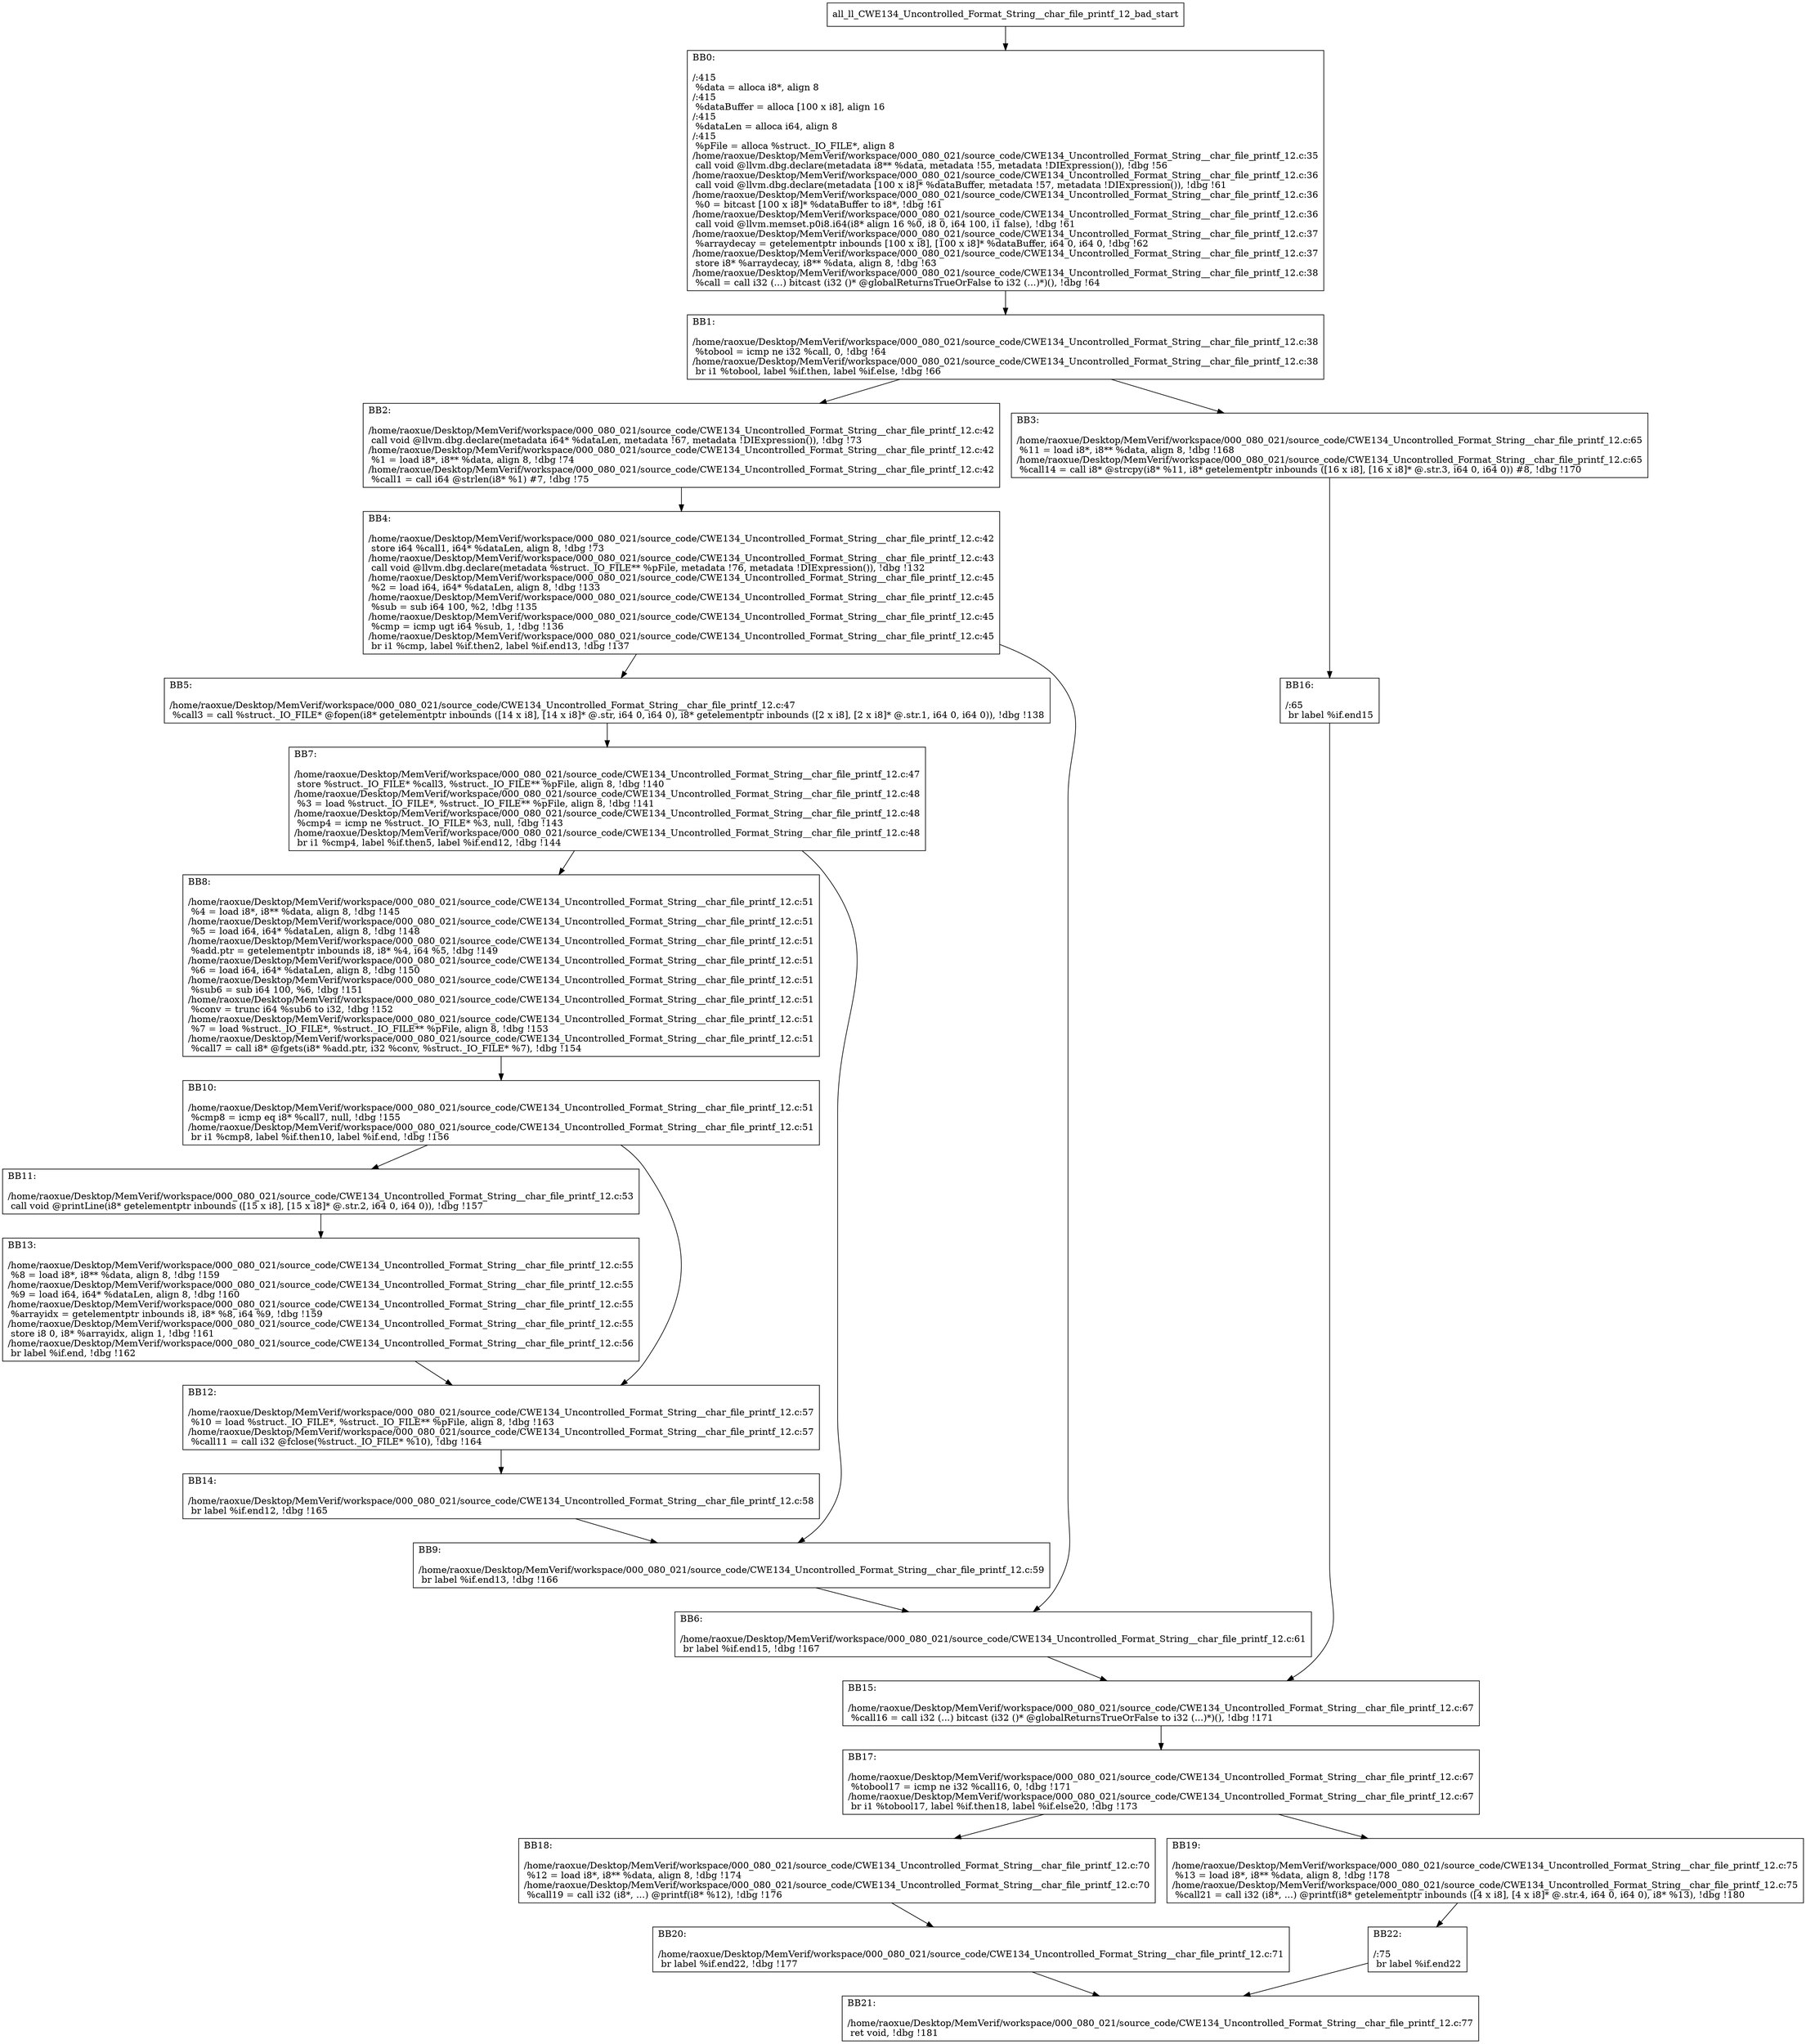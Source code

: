 digraph "CFG for'all_ll_CWE134_Uncontrolled_Format_String__char_file_printf_12_bad' function" {
	BBall_ll_CWE134_Uncontrolled_Format_String__char_file_printf_12_bad_start[shape=record,label="{all_ll_CWE134_Uncontrolled_Format_String__char_file_printf_12_bad_start}"];
	BBall_ll_CWE134_Uncontrolled_Format_String__char_file_printf_12_bad_start-> all_ll_CWE134_Uncontrolled_Format_String__char_file_printf_12_badBB0;
	all_ll_CWE134_Uncontrolled_Format_String__char_file_printf_12_badBB0 [shape=record, label="{BB0:\l\l/:415\l
  %data = alloca i8*, align 8\l
/:415\l
  %dataBuffer = alloca [100 x i8], align 16\l
/:415\l
  %dataLen = alloca i64, align 8\l
/:415\l
  %pFile = alloca %struct._IO_FILE*, align 8\l
/home/raoxue/Desktop/MemVerif/workspace/000_080_021/source_code/CWE134_Uncontrolled_Format_String__char_file_printf_12.c:35\l
  call void @llvm.dbg.declare(metadata i8** %data, metadata !55, metadata !DIExpression()), !dbg !56\l
/home/raoxue/Desktop/MemVerif/workspace/000_080_021/source_code/CWE134_Uncontrolled_Format_String__char_file_printf_12.c:36\l
  call void @llvm.dbg.declare(metadata [100 x i8]* %dataBuffer, metadata !57, metadata !DIExpression()), !dbg !61\l
/home/raoxue/Desktop/MemVerif/workspace/000_080_021/source_code/CWE134_Uncontrolled_Format_String__char_file_printf_12.c:36\l
  %0 = bitcast [100 x i8]* %dataBuffer to i8*, !dbg !61\l
/home/raoxue/Desktop/MemVerif/workspace/000_080_021/source_code/CWE134_Uncontrolled_Format_String__char_file_printf_12.c:36\l
  call void @llvm.memset.p0i8.i64(i8* align 16 %0, i8 0, i64 100, i1 false), !dbg !61\l
/home/raoxue/Desktop/MemVerif/workspace/000_080_021/source_code/CWE134_Uncontrolled_Format_String__char_file_printf_12.c:37\l
  %arraydecay = getelementptr inbounds [100 x i8], [100 x i8]* %dataBuffer, i64 0, i64 0, !dbg !62\l
/home/raoxue/Desktop/MemVerif/workspace/000_080_021/source_code/CWE134_Uncontrolled_Format_String__char_file_printf_12.c:37\l
  store i8* %arraydecay, i8** %data, align 8, !dbg !63\l
/home/raoxue/Desktop/MemVerif/workspace/000_080_021/source_code/CWE134_Uncontrolled_Format_String__char_file_printf_12.c:38\l
  %call = call i32 (...) bitcast (i32 ()* @globalReturnsTrueOrFalse to i32 (...)*)(), !dbg !64\l
}"];
	all_ll_CWE134_Uncontrolled_Format_String__char_file_printf_12_badBB0-> all_ll_CWE134_Uncontrolled_Format_String__char_file_printf_12_badBB1;
	all_ll_CWE134_Uncontrolled_Format_String__char_file_printf_12_badBB1 [shape=record, label="{BB1:\l\l/home/raoxue/Desktop/MemVerif/workspace/000_080_021/source_code/CWE134_Uncontrolled_Format_String__char_file_printf_12.c:38\l
  %tobool = icmp ne i32 %call, 0, !dbg !64\l
/home/raoxue/Desktop/MemVerif/workspace/000_080_021/source_code/CWE134_Uncontrolled_Format_String__char_file_printf_12.c:38\l
  br i1 %tobool, label %if.then, label %if.else, !dbg !66\l
}"];
	all_ll_CWE134_Uncontrolled_Format_String__char_file_printf_12_badBB1-> all_ll_CWE134_Uncontrolled_Format_String__char_file_printf_12_badBB2;
	all_ll_CWE134_Uncontrolled_Format_String__char_file_printf_12_badBB1-> all_ll_CWE134_Uncontrolled_Format_String__char_file_printf_12_badBB3;
	all_ll_CWE134_Uncontrolled_Format_String__char_file_printf_12_badBB2 [shape=record, label="{BB2:\l\l/home/raoxue/Desktop/MemVerif/workspace/000_080_021/source_code/CWE134_Uncontrolled_Format_String__char_file_printf_12.c:42\l
  call void @llvm.dbg.declare(metadata i64* %dataLen, metadata !67, metadata !DIExpression()), !dbg !73\l
/home/raoxue/Desktop/MemVerif/workspace/000_080_021/source_code/CWE134_Uncontrolled_Format_String__char_file_printf_12.c:42\l
  %1 = load i8*, i8** %data, align 8, !dbg !74\l
/home/raoxue/Desktop/MemVerif/workspace/000_080_021/source_code/CWE134_Uncontrolled_Format_String__char_file_printf_12.c:42\l
  %call1 = call i64 @strlen(i8* %1) #7, !dbg !75\l
}"];
	all_ll_CWE134_Uncontrolled_Format_String__char_file_printf_12_badBB2-> all_ll_CWE134_Uncontrolled_Format_String__char_file_printf_12_badBB4;
	all_ll_CWE134_Uncontrolled_Format_String__char_file_printf_12_badBB4 [shape=record, label="{BB4:\l\l/home/raoxue/Desktop/MemVerif/workspace/000_080_021/source_code/CWE134_Uncontrolled_Format_String__char_file_printf_12.c:42\l
  store i64 %call1, i64* %dataLen, align 8, !dbg !73\l
/home/raoxue/Desktop/MemVerif/workspace/000_080_021/source_code/CWE134_Uncontrolled_Format_String__char_file_printf_12.c:43\l
  call void @llvm.dbg.declare(metadata %struct._IO_FILE** %pFile, metadata !76, metadata !DIExpression()), !dbg !132\l
/home/raoxue/Desktop/MemVerif/workspace/000_080_021/source_code/CWE134_Uncontrolled_Format_String__char_file_printf_12.c:45\l
  %2 = load i64, i64* %dataLen, align 8, !dbg !133\l
/home/raoxue/Desktop/MemVerif/workspace/000_080_021/source_code/CWE134_Uncontrolled_Format_String__char_file_printf_12.c:45\l
  %sub = sub i64 100, %2, !dbg !135\l
/home/raoxue/Desktop/MemVerif/workspace/000_080_021/source_code/CWE134_Uncontrolled_Format_String__char_file_printf_12.c:45\l
  %cmp = icmp ugt i64 %sub, 1, !dbg !136\l
/home/raoxue/Desktop/MemVerif/workspace/000_080_021/source_code/CWE134_Uncontrolled_Format_String__char_file_printf_12.c:45\l
  br i1 %cmp, label %if.then2, label %if.end13, !dbg !137\l
}"];
	all_ll_CWE134_Uncontrolled_Format_String__char_file_printf_12_badBB4-> all_ll_CWE134_Uncontrolled_Format_String__char_file_printf_12_badBB5;
	all_ll_CWE134_Uncontrolled_Format_String__char_file_printf_12_badBB4-> all_ll_CWE134_Uncontrolled_Format_String__char_file_printf_12_badBB6;
	all_ll_CWE134_Uncontrolled_Format_String__char_file_printf_12_badBB5 [shape=record, label="{BB5:\l\l/home/raoxue/Desktop/MemVerif/workspace/000_080_021/source_code/CWE134_Uncontrolled_Format_String__char_file_printf_12.c:47\l
  %call3 = call %struct._IO_FILE* @fopen(i8* getelementptr inbounds ([14 x i8], [14 x i8]* @.str, i64 0, i64 0), i8* getelementptr inbounds ([2 x i8], [2 x i8]* @.str.1, i64 0, i64 0)), !dbg !138\l
}"];
	all_ll_CWE134_Uncontrolled_Format_String__char_file_printf_12_badBB5-> all_ll_CWE134_Uncontrolled_Format_String__char_file_printf_12_badBB7;
	all_ll_CWE134_Uncontrolled_Format_String__char_file_printf_12_badBB7 [shape=record, label="{BB7:\l\l/home/raoxue/Desktop/MemVerif/workspace/000_080_021/source_code/CWE134_Uncontrolled_Format_String__char_file_printf_12.c:47\l
  store %struct._IO_FILE* %call3, %struct._IO_FILE** %pFile, align 8, !dbg !140\l
/home/raoxue/Desktop/MemVerif/workspace/000_080_021/source_code/CWE134_Uncontrolled_Format_String__char_file_printf_12.c:48\l
  %3 = load %struct._IO_FILE*, %struct._IO_FILE** %pFile, align 8, !dbg !141\l
/home/raoxue/Desktop/MemVerif/workspace/000_080_021/source_code/CWE134_Uncontrolled_Format_String__char_file_printf_12.c:48\l
  %cmp4 = icmp ne %struct._IO_FILE* %3, null, !dbg !143\l
/home/raoxue/Desktop/MemVerif/workspace/000_080_021/source_code/CWE134_Uncontrolled_Format_String__char_file_printf_12.c:48\l
  br i1 %cmp4, label %if.then5, label %if.end12, !dbg !144\l
}"];
	all_ll_CWE134_Uncontrolled_Format_String__char_file_printf_12_badBB7-> all_ll_CWE134_Uncontrolled_Format_String__char_file_printf_12_badBB8;
	all_ll_CWE134_Uncontrolled_Format_String__char_file_printf_12_badBB7-> all_ll_CWE134_Uncontrolled_Format_String__char_file_printf_12_badBB9;
	all_ll_CWE134_Uncontrolled_Format_String__char_file_printf_12_badBB8 [shape=record, label="{BB8:\l\l/home/raoxue/Desktop/MemVerif/workspace/000_080_021/source_code/CWE134_Uncontrolled_Format_String__char_file_printf_12.c:51\l
  %4 = load i8*, i8** %data, align 8, !dbg !145\l
/home/raoxue/Desktop/MemVerif/workspace/000_080_021/source_code/CWE134_Uncontrolled_Format_String__char_file_printf_12.c:51\l
  %5 = load i64, i64* %dataLen, align 8, !dbg !148\l
/home/raoxue/Desktop/MemVerif/workspace/000_080_021/source_code/CWE134_Uncontrolled_Format_String__char_file_printf_12.c:51\l
  %add.ptr = getelementptr inbounds i8, i8* %4, i64 %5, !dbg !149\l
/home/raoxue/Desktop/MemVerif/workspace/000_080_021/source_code/CWE134_Uncontrolled_Format_String__char_file_printf_12.c:51\l
  %6 = load i64, i64* %dataLen, align 8, !dbg !150\l
/home/raoxue/Desktop/MemVerif/workspace/000_080_021/source_code/CWE134_Uncontrolled_Format_String__char_file_printf_12.c:51\l
  %sub6 = sub i64 100, %6, !dbg !151\l
/home/raoxue/Desktop/MemVerif/workspace/000_080_021/source_code/CWE134_Uncontrolled_Format_String__char_file_printf_12.c:51\l
  %conv = trunc i64 %sub6 to i32, !dbg !152\l
/home/raoxue/Desktop/MemVerif/workspace/000_080_021/source_code/CWE134_Uncontrolled_Format_String__char_file_printf_12.c:51\l
  %7 = load %struct._IO_FILE*, %struct._IO_FILE** %pFile, align 8, !dbg !153\l
/home/raoxue/Desktop/MemVerif/workspace/000_080_021/source_code/CWE134_Uncontrolled_Format_String__char_file_printf_12.c:51\l
  %call7 = call i8* @fgets(i8* %add.ptr, i32 %conv, %struct._IO_FILE* %7), !dbg !154\l
}"];
	all_ll_CWE134_Uncontrolled_Format_String__char_file_printf_12_badBB8-> all_ll_CWE134_Uncontrolled_Format_String__char_file_printf_12_badBB10;
	all_ll_CWE134_Uncontrolled_Format_String__char_file_printf_12_badBB10 [shape=record, label="{BB10:\l\l/home/raoxue/Desktop/MemVerif/workspace/000_080_021/source_code/CWE134_Uncontrolled_Format_String__char_file_printf_12.c:51\l
  %cmp8 = icmp eq i8* %call7, null, !dbg !155\l
/home/raoxue/Desktop/MemVerif/workspace/000_080_021/source_code/CWE134_Uncontrolled_Format_String__char_file_printf_12.c:51\l
  br i1 %cmp8, label %if.then10, label %if.end, !dbg !156\l
}"];
	all_ll_CWE134_Uncontrolled_Format_String__char_file_printf_12_badBB10-> all_ll_CWE134_Uncontrolled_Format_String__char_file_printf_12_badBB11;
	all_ll_CWE134_Uncontrolled_Format_String__char_file_printf_12_badBB10-> all_ll_CWE134_Uncontrolled_Format_String__char_file_printf_12_badBB12;
	all_ll_CWE134_Uncontrolled_Format_String__char_file_printf_12_badBB11 [shape=record, label="{BB11:\l\l/home/raoxue/Desktop/MemVerif/workspace/000_080_021/source_code/CWE134_Uncontrolled_Format_String__char_file_printf_12.c:53\l
  call void @printLine(i8* getelementptr inbounds ([15 x i8], [15 x i8]* @.str.2, i64 0, i64 0)), !dbg !157\l
}"];
	all_ll_CWE134_Uncontrolled_Format_String__char_file_printf_12_badBB11-> all_ll_CWE134_Uncontrolled_Format_String__char_file_printf_12_badBB13;
	all_ll_CWE134_Uncontrolled_Format_String__char_file_printf_12_badBB13 [shape=record, label="{BB13:\l\l/home/raoxue/Desktop/MemVerif/workspace/000_080_021/source_code/CWE134_Uncontrolled_Format_String__char_file_printf_12.c:55\l
  %8 = load i8*, i8** %data, align 8, !dbg !159\l
/home/raoxue/Desktop/MemVerif/workspace/000_080_021/source_code/CWE134_Uncontrolled_Format_String__char_file_printf_12.c:55\l
  %9 = load i64, i64* %dataLen, align 8, !dbg !160\l
/home/raoxue/Desktop/MemVerif/workspace/000_080_021/source_code/CWE134_Uncontrolled_Format_String__char_file_printf_12.c:55\l
  %arrayidx = getelementptr inbounds i8, i8* %8, i64 %9, !dbg !159\l
/home/raoxue/Desktop/MemVerif/workspace/000_080_021/source_code/CWE134_Uncontrolled_Format_String__char_file_printf_12.c:55\l
  store i8 0, i8* %arrayidx, align 1, !dbg !161\l
/home/raoxue/Desktop/MemVerif/workspace/000_080_021/source_code/CWE134_Uncontrolled_Format_String__char_file_printf_12.c:56\l
  br label %if.end, !dbg !162\l
}"];
	all_ll_CWE134_Uncontrolled_Format_String__char_file_printf_12_badBB13-> all_ll_CWE134_Uncontrolled_Format_String__char_file_printf_12_badBB12;
	all_ll_CWE134_Uncontrolled_Format_String__char_file_printf_12_badBB12 [shape=record, label="{BB12:\l\l/home/raoxue/Desktop/MemVerif/workspace/000_080_021/source_code/CWE134_Uncontrolled_Format_String__char_file_printf_12.c:57\l
  %10 = load %struct._IO_FILE*, %struct._IO_FILE** %pFile, align 8, !dbg !163\l
/home/raoxue/Desktop/MemVerif/workspace/000_080_021/source_code/CWE134_Uncontrolled_Format_String__char_file_printf_12.c:57\l
  %call11 = call i32 @fclose(%struct._IO_FILE* %10), !dbg !164\l
}"];
	all_ll_CWE134_Uncontrolled_Format_String__char_file_printf_12_badBB12-> all_ll_CWE134_Uncontrolled_Format_String__char_file_printf_12_badBB14;
	all_ll_CWE134_Uncontrolled_Format_String__char_file_printf_12_badBB14 [shape=record, label="{BB14:\l\l/home/raoxue/Desktop/MemVerif/workspace/000_080_021/source_code/CWE134_Uncontrolled_Format_String__char_file_printf_12.c:58\l
  br label %if.end12, !dbg !165\l
}"];
	all_ll_CWE134_Uncontrolled_Format_String__char_file_printf_12_badBB14-> all_ll_CWE134_Uncontrolled_Format_String__char_file_printf_12_badBB9;
	all_ll_CWE134_Uncontrolled_Format_String__char_file_printf_12_badBB9 [shape=record, label="{BB9:\l\l/home/raoxue/Desktop/MemVerif/workspace/000_080_021/source_code/CWE134_Uncontrolled_Format_String__char_file_printf_12.c:59\l
  br label %if.end13, !dbg !166\l
}"];
	all_ll_CWE134_Uncontrolled_Format_String__char_file_printf_12_badBB9-> all_ll_CWE134_Uncontrolled_Format_String__char_file_printf_12_badBB6;
	all_ll_CWE134_Uncontrolled_Format_String__char_file_printf_12_badBB6 [shape=record, label="{BB6:\l\l/home/raoxue/Desktop/MemVerif/workspace/000_080_021/source_code/CWE134_Uncontrolled_Format_String__char_file_printf_12.c:61\l
  br label %if.end15, !dbg !167\l
}"];
	all_ll_CWE134_Uncontrolled_Format_String__char_file_printf_12_badBB6-> all_ll_CWE134_Uncontrolled_Format_String__char_file_printf_12_badBB15;
	all_ll_CWE134_Uncontrolled_Format_String__char_file_printf_12_badBB3 [shape=record, label="{BB3:\l\l/home/raoxue/Desktop/MemVerif/workspace/000_080_021/source_code/CWE134_Uncontrolled_Format_String__char_file_printf_12.c:65\l
  %11 = load i8*, i8** %data, align 8, !dbg !168\l
/home/raoxue/Desktop/MemVerif/workspace/000_080_021/source_code/CWE134_Uncontrolled_Format_String__char_file_printf_12.c:65\l
  %call14 = call i8* @strcpy(i8* %11, i8* getelementptr inbounds ([16 x i8], [16 x i8]* @.str.3, i64 0, i64 0)) #8, !dbg !170\l
}"];
	all_ll_CWE134_Uncontrolled_Format_String__char_file_printf_12_badBB3-> all_ll_CWE134_Uncontrolled_Format_String__char_file_printf_12_badBB16;
	all_ll_CWE134_Uncontrolled_Format_String__char_file_printf_12_badBB16 [shape=record, label="{BB16:\l\l/:65\l
  br label %if.end15\l
}"];
	all_ll_CWE134_Uncontrolled_Format_String__char_file_printf_12_badBB16-> all_ll_CWE134_Uncontrolled_Format_String__char_file_printf_12_badBB15;
	all_ll_CWE134_Uncontrolled_Format_String__char_file_printf_12_badBB15 [shape=record, label="{BB15:\l\l/home/raoxue/Desktop/MemVerif/workspace/000_080_021/source_code/CWE134_Uncontrolled_Format_String__char_file_printf_12.c:67\l
  %call16 = call i32 (...) bitcast (i32 ()* @globalReturnsTrueOrFalse to i32 (...)*)(), !dbg !171\l
}"];
	all_ll_CWE134_Uncontrolled_Format_String__char_file_printf_12_badBB15-> all_ll_CWE134_Uncontrolled_Format_String__char_file_printf_12_badBB17;
	all_ll_CWE134_Uncontrolled_Format_String__char_file_printf_12_badBB17 [shape=record, label="{BB17:\l\l/home/raoxue/Desktop/MemVerif/workspace/000_080_021/source_code/CWE134_Uncontrolled_Format_String__char_file_printf_12.c:67\l
  %tobool17 = icmp ne i32 %call16, 0, !dbg !171\l
/home/raoxue/Desktop/MemVerif/workspace/000_080_021/source_code/CWE134_Uncontrolled_Format_String__char_file_printf_12.c:67\l
  br i1 %tobool17, label %if.then18, label %if.else20, !dbg !173\l
}"];
	all_ll_CWE134_Uncontrolled_Format_String__char_file_printf_12_badBB17-> all_ll_CWE134_Uncontrolled_Format_String__char_file_printf_12_badBB18;
	all_ll_CWE134_Uncontrolled_Format_String__char_file_printf_12_badBB17-> all_ll_CWE134_Uncontrolled_Format_String__char_file_printf_12_badBB19;
	all_ll_CWE134_Uncontrolled_Format_String__char_file_printf_12_badBB18 [shape=record, label="{BB18:\l\l/home/raoxue/Desktop/MemVerif/workspace/000_080_021/source_code/CWE134_Uncontrolled_Format_String__char_file_printf_12.c:70\l
  %12 = load i8*, i8** %data, align 8, !dbg !174\l
/home/raoxue/Desktop/MemVerif/workspace/000_080_021/source_code/CWE134_Uncontrolled_Format_String__char_file_printf_12.c:70\l
  %call19 = call i32 (i8*, ...) @printf(i8* %12), !dbg !176\l
}"];
	all_ll_CWE134_Uncontrolled_Format_String__char_file_printf_12_badBB18-> all_ll_CWE134_Uncontrolled_Format_String__char_file_printf_12_badBB20;
	all_ll_CWE134_Uncontrolled_Format_String__char_file_printf_12_badBB20 [shape=record, label="{BB20:\l\l/home/raoxue/Desktop/MemVerif/workspace/000_080_021/source_code/CWE134_Uncontrolled_Format_String__char_file_printf_12.c:71\l
  br label %if.end22, !dbg !177\l
}"];
	all_ll_CWE134_Uncontrolled_Format_String__char_file_printf_12_badBB20-> all_ll_CWE134_Uncontrolled_Format_String__char_file_printf_12_badBB21;
	all_ll_CWE134_Uncontrolled_Format_String__char_file_printf_12_badBB19 [shape=record, label="{BB19:\l\l/home/raoxue/Desktop/MemVerif/workspace/000_080_021/source_code/CWE134_Uncontrolled_Format_String__char_file_printf_12.c:75\l
  %13 = load i8*, i8** %data, align 8, !dbg !178\l
/home/raoxue/Desktop/MemVerif/workspace/000_080_021/source_code/CWE134_Uncontrolled_Format_String__char_file_printf_12.c:75\l
  %call21 = call i32 (i8*, ...) @printf(i8* getelementptr inbounds ([4 x i8], [4 x i8]* @.str.4, i64 0, i64 0), i8* %13), !dbg !180\l
}"];
	all_ll_CWE134_Uncontrolled_Format_String__char_file_printf_12_badBB19-> all_ll_CWE134_Uncontrolled_Format_String__char_file_printf_12_badBB22;
	all_ll_CWE134_Uncontrolled_Format_String__char_file_printf_12_badBB22 [shape=record, label="{BB22:\l\l/:75\l
  br label %if.end22\l
}"];
	all_ll_CWE134_Uncontrolled_Format_String__char_file_printf_12_badBB22-> all_ll_CWE134_Uncontrolled_Format_String__char_file_printf_12_badBB21;
	all_ll_CWE134_Uncontrolled_Format_String__char_file_printf_12_badBB21 [shape=record, label="{BB21:\l\l/home/raoxue/Desktop/MemVerif/workspace/000_080_021/source_code/CWE134_Uncontrolled_Format_String__char_file_printf_12.c:77\l
  ret void, !dbg !181\l
}"];
}

